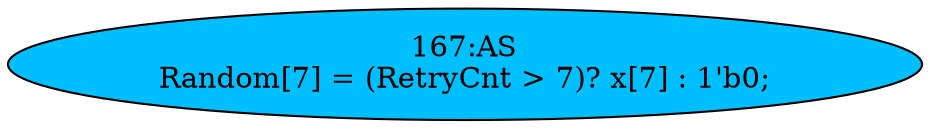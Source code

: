 strict digraph "" {
	node [label="\N"];
	"167:AS"	 [ast="<pyverilog.vparser.ast.Assign object at 0x7f63ad08b050>",
		def_var="['Random']",
		fillcolor=deepskyblue,
		label="167:AS
Random[7] = (RetryCnt > 7)? x[7] : 1'b0;",
		statements="[]",
		style=filled,
		typ=Assign,
		use_var="['RetryCnt', 'x']"];
}
